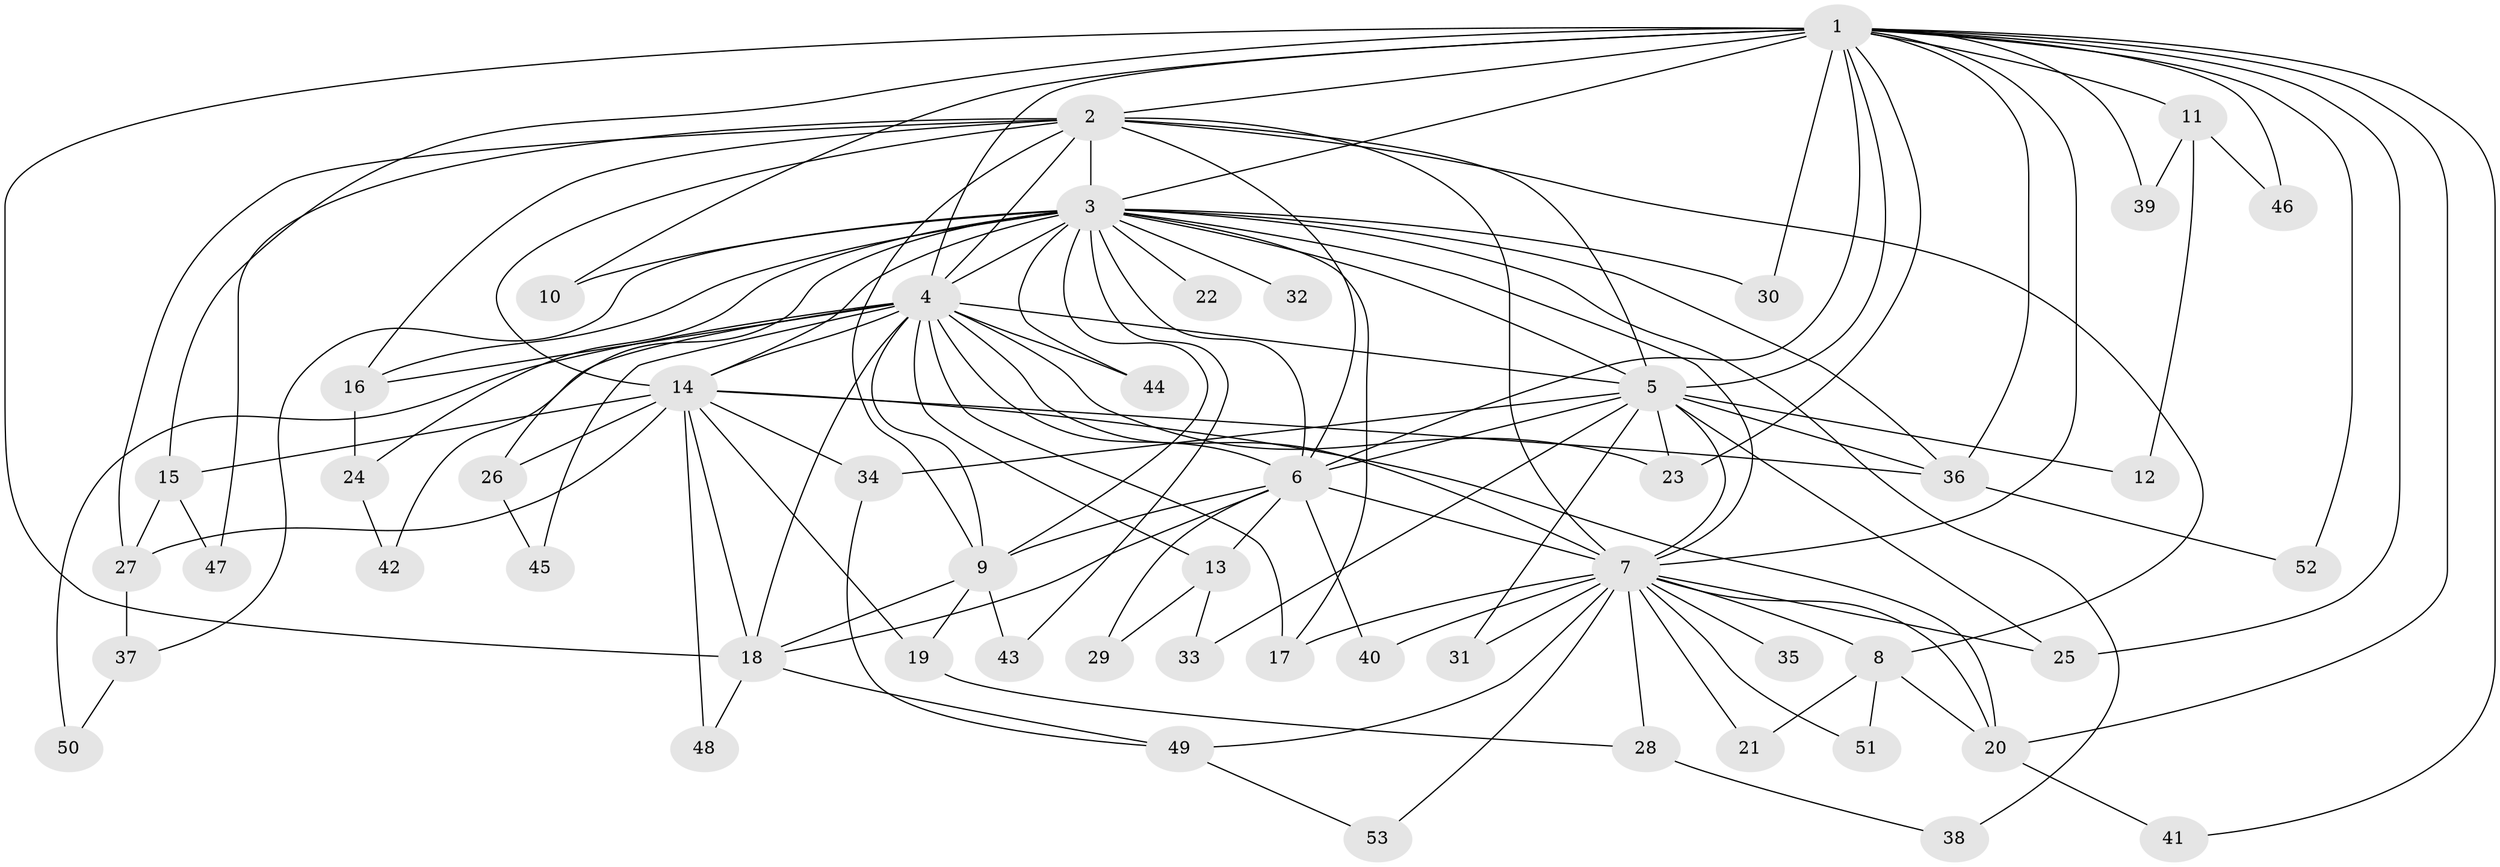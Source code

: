 // original degree distribution, {21: 0.022988505747126436, 19: 0.022988505747126436, 27: 0.011494252873563218, 14: 0.011494252873563218, 17: 0.011494252873563218, 16: 0.011494252873563218, 15: 0.011494252873563218, 23: 0.011494252873563218, 5: 0.05747126436781609, 2: 0.5517241379310345, 4: 0.09195402298850575, 8: 0.011494252873563218, 3: 0.1724137931034483}
// Generated by graph-tools (version 1.1) at 2025/49/03/04/25 22:49:38]
// undirected, 53 vertices, 125 edges
graph export_dot {
  node [color=gray90,style=filled];
  1;
  2;
  3;
  4;
  5;
  6;
  7;
  8;
  9;
  10;
  11;
  12;
  13;
  14;
  15;
  16;
  17;
  18;
  19;
  20;
  21;
  22;
  23;
  24;
  25;
  26;
  27;
  28;
  29;
  30;
  31;
  32;
  33;
  34;
  35;
  36;
  37;
  38;
  39;
  40;
  41;
  42;
  43;
  44;
  45;
  46;
  47;
  48;
  49;
  50;
  51;
  52;
  53;
  1 -- 2 [weight=4.0];
  1 -- 3 [weight=2.0];
  1 -- 4 [weight=4.0];
  1 -- 5 [weight=2.0];
  1 -- 6 [weight=2.0];
  1 -- 7 [weight=2.0];
  1 -- 10 [weight=1.0];
  1 -- 11 [weight=2.0];
  1 -- 15 [weight=1.0];
  1 -- 18 [weight=1.0];
  1 -- 20 [weight=1.0];
  1 -- 23 [weight=1.0];
  1 -- 25 [weight=2.0];
  1 -- 30 [weight=1.0];
  1 -- 36 [weight=1.0];
  1 -- 39 [weight=1.0];
  1 -- 41 [weight=1.0];
  1 -- 46 [weight=1.0];
  1 -- 52 [weight=1.0];
  2 -- 3 [weight=2.0];
  2 -- 4 [weight=4.0];
  2 -- 5 [weight=3.0];
  2 -- 6 [weight=3.0];
  2 -- 7 [weight=3.0];
  2 -- 8 [weight=1.0];
  2 -- 9 [weight=1.0];
  2 -- 14 [weight=6.0];
  2 -- 16 [weight=1.0];
  2 -- 27 [weight=2.0];
  2 -- 47 [weight=1.0];
  3 -- 4 [weight=3.0];
  3 -- 5 [weight=1.0];
  3 -- 6 [weight=1.0];
  3 -- 7 [weight=1.0];
  3 -- 9 [weight=1.0];
  3 -- 10 [weight=1.0];
  3 -- 14 [weight=1.0];
  3 -- 16 [weight=1.0];
  3 -- 17 [weight=1.0];
  3 -- 22 [weight=1.0];
  3 -- 24 [weight=1.0];
  3 -- 26 [weight=1.0];
  3 -- 30 [weight=1.0];
  3 -- 32 [weight=1.0];
  3 -- 36 [weight=1.0];
  3 -- 37 [weight=1.0];
  3 -- 38 [weight=1.0];
  3 -- 43 [weight=1.0];
  3 -- 44 [weight=1.0];
  4 -- 5 [weight=2.0];
  4 -- 6 [weight=2.0];
  4 -- 7 [weight=2.0];
  4 -- 9 [weight=4.0];
  4 -- 13 [weight=1.0];
  4 -- 14 [weight=3.0];
  4 -- 16 [weight=2.0];
  4 -- 17 [weight=1.0];
  4 -- 18 [weight=2.0];
  4 -- 23 [weight=1.0];
  4 -- 42 [weight=1.0];
  4 -- 44 [weight=1.0];
  4 -- 45 [weight=1.0];
  4 -- 50 [weight=1.0];
  5 -- 6 [weight=1.0];
  5 -- 7 [weight=1.0];
  5 -- 12 [weight=1.0];
  5 -- 23 [weight=1.0];
  5 -- 25 [weight=1.0];
  5 -- 31 [weight=1.0];
  5 -- 33 [weight=1.0];
  5 -- 34 [weight=1.0];
  5 -- 36 [weight=1.0];
  6 -- 7 [weight=1.0];
  6 -- 9 [weight=1.0];
  6 -- 13 [weight=1.0];
  6 -- 18 [weight=1.0];
  6 -- 29 [weight=1.0];
  6 -- 40 [weight=1.0];
  7 -- 8 [weight=1.0];
  7 -- 17 [weight=1.0];
  7 -- 20 [weight=1.0];
  7 -- 21 [weight=1.0];
  7 -- 25 [weight=1.0];
  7 -- 28 [weight=1.0];
  7 -- 31 [weight=1.0];
  7 -- 35 [weight=1.0];
  7 -- 40 [weight=1.0];
  7 -- 49 [weight=1.0];
  7 -- 51 [weight=1.0];
  7 -- 53 [weight=1.0];
  8 -- 20 [weight=1.0];
  8 -- 21 [weight=1.0];
  8 -- 51 [weight=1.0];
  9 -- 18 [weight=1.0];
  9 -- 19 [weight=1.0];
  9 -- 43 [weight=1.0];
  11 -- 12 [weight=1.0];
  11 -- 39 [weight=1.0];
  11 -- 46 [weight=1.0];
  13 -- 29 [weight=1.0];
  13 -- 33 [weight=1.0];
  14 -- 15 [weight=1.0];
  14 -- 18 [weight=1.0];
  14 -- 19 [weight=1.0];
  14 -- 20 [weight=2.0];
  14 -- 26 [weight=1.0];
  14 -- 27 [weight=1.0];
  14 -- 34 [weight=1.0];
  14 -- 36 [weight=1.0];
  14 -- 48 [weight=1.0];
  15 -- 27 [weight=1.0];
  15 -- 47 [weight=1.0];
  16 -- 24 [weight=1.0];
  18 -- 48 [weight=1.0];
  18 -- 49 [weight=1.0];
  19 -- 28 [weight=1.0];
  20 -- 41 [weight=1.0];
  24 -- 42 [weight=1.0];
  26 -- 45 [weight=1.0];
  27 -- 37 [weight=1.0];
  28 -- 38 [weight=1.0];
  34 -- 49 [weight=1.0];
  36 -- 52 [weight=1.0];
  37 -- 50 [weight=1.0];
  49 -- 53 [weight=1.0];
}
